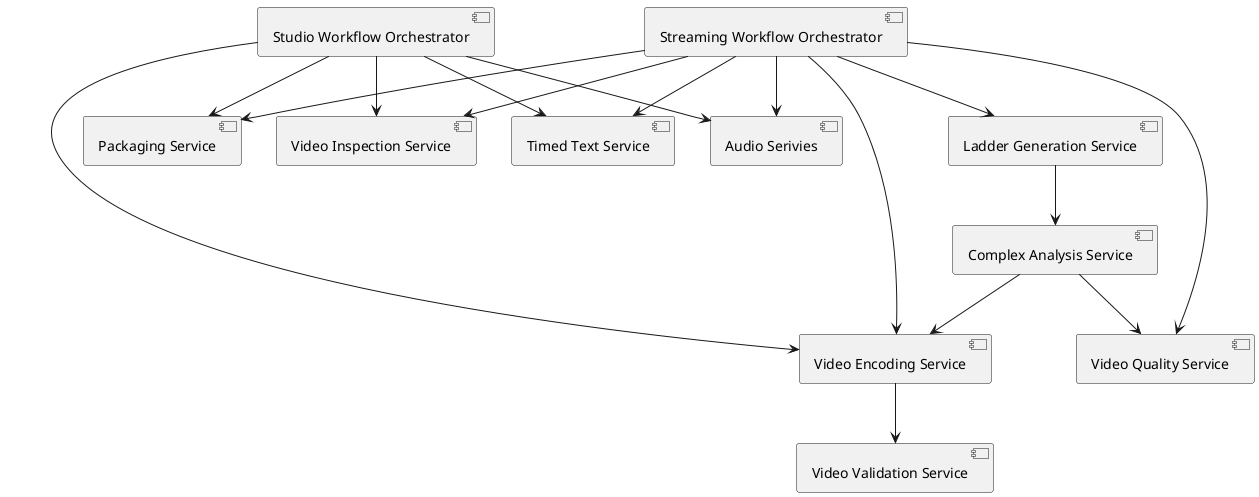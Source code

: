 @startuml Netflix Video Processing
component "Streaming Workflow Orchestrator" as streaming
component "Studio Workflow Orchestrator" as studio
component "Timed Text Service" as timed_text
component "Audio Serivies" as audio
component "Packaging Service" as packaging
component "Video Inspection Service" as video_inspection
component "Ladder Generation Service" as ladder
component "Video Encoding Service" as video_encoding
component "Video Quality Service" as video_quality
component "Complex Analysis Service" as complex_analysis
component "Video Validation Service" as video_validation

streaming --> timed_text
streaming --> audio
streaming --> packaging
streaming --> video_inspection
streaming --> ladder
streaming --> video_encoding
streaming --> video_quality

studio --> timed_text
studio --> audio
studio --> packaging
studio --> video_inspection
studio --> video_encoding

ladder --> complex_analysis

complex_analysis --> video_encoding
complex_analysis --> video_quality

video_encoding --> video_validation
@enduml